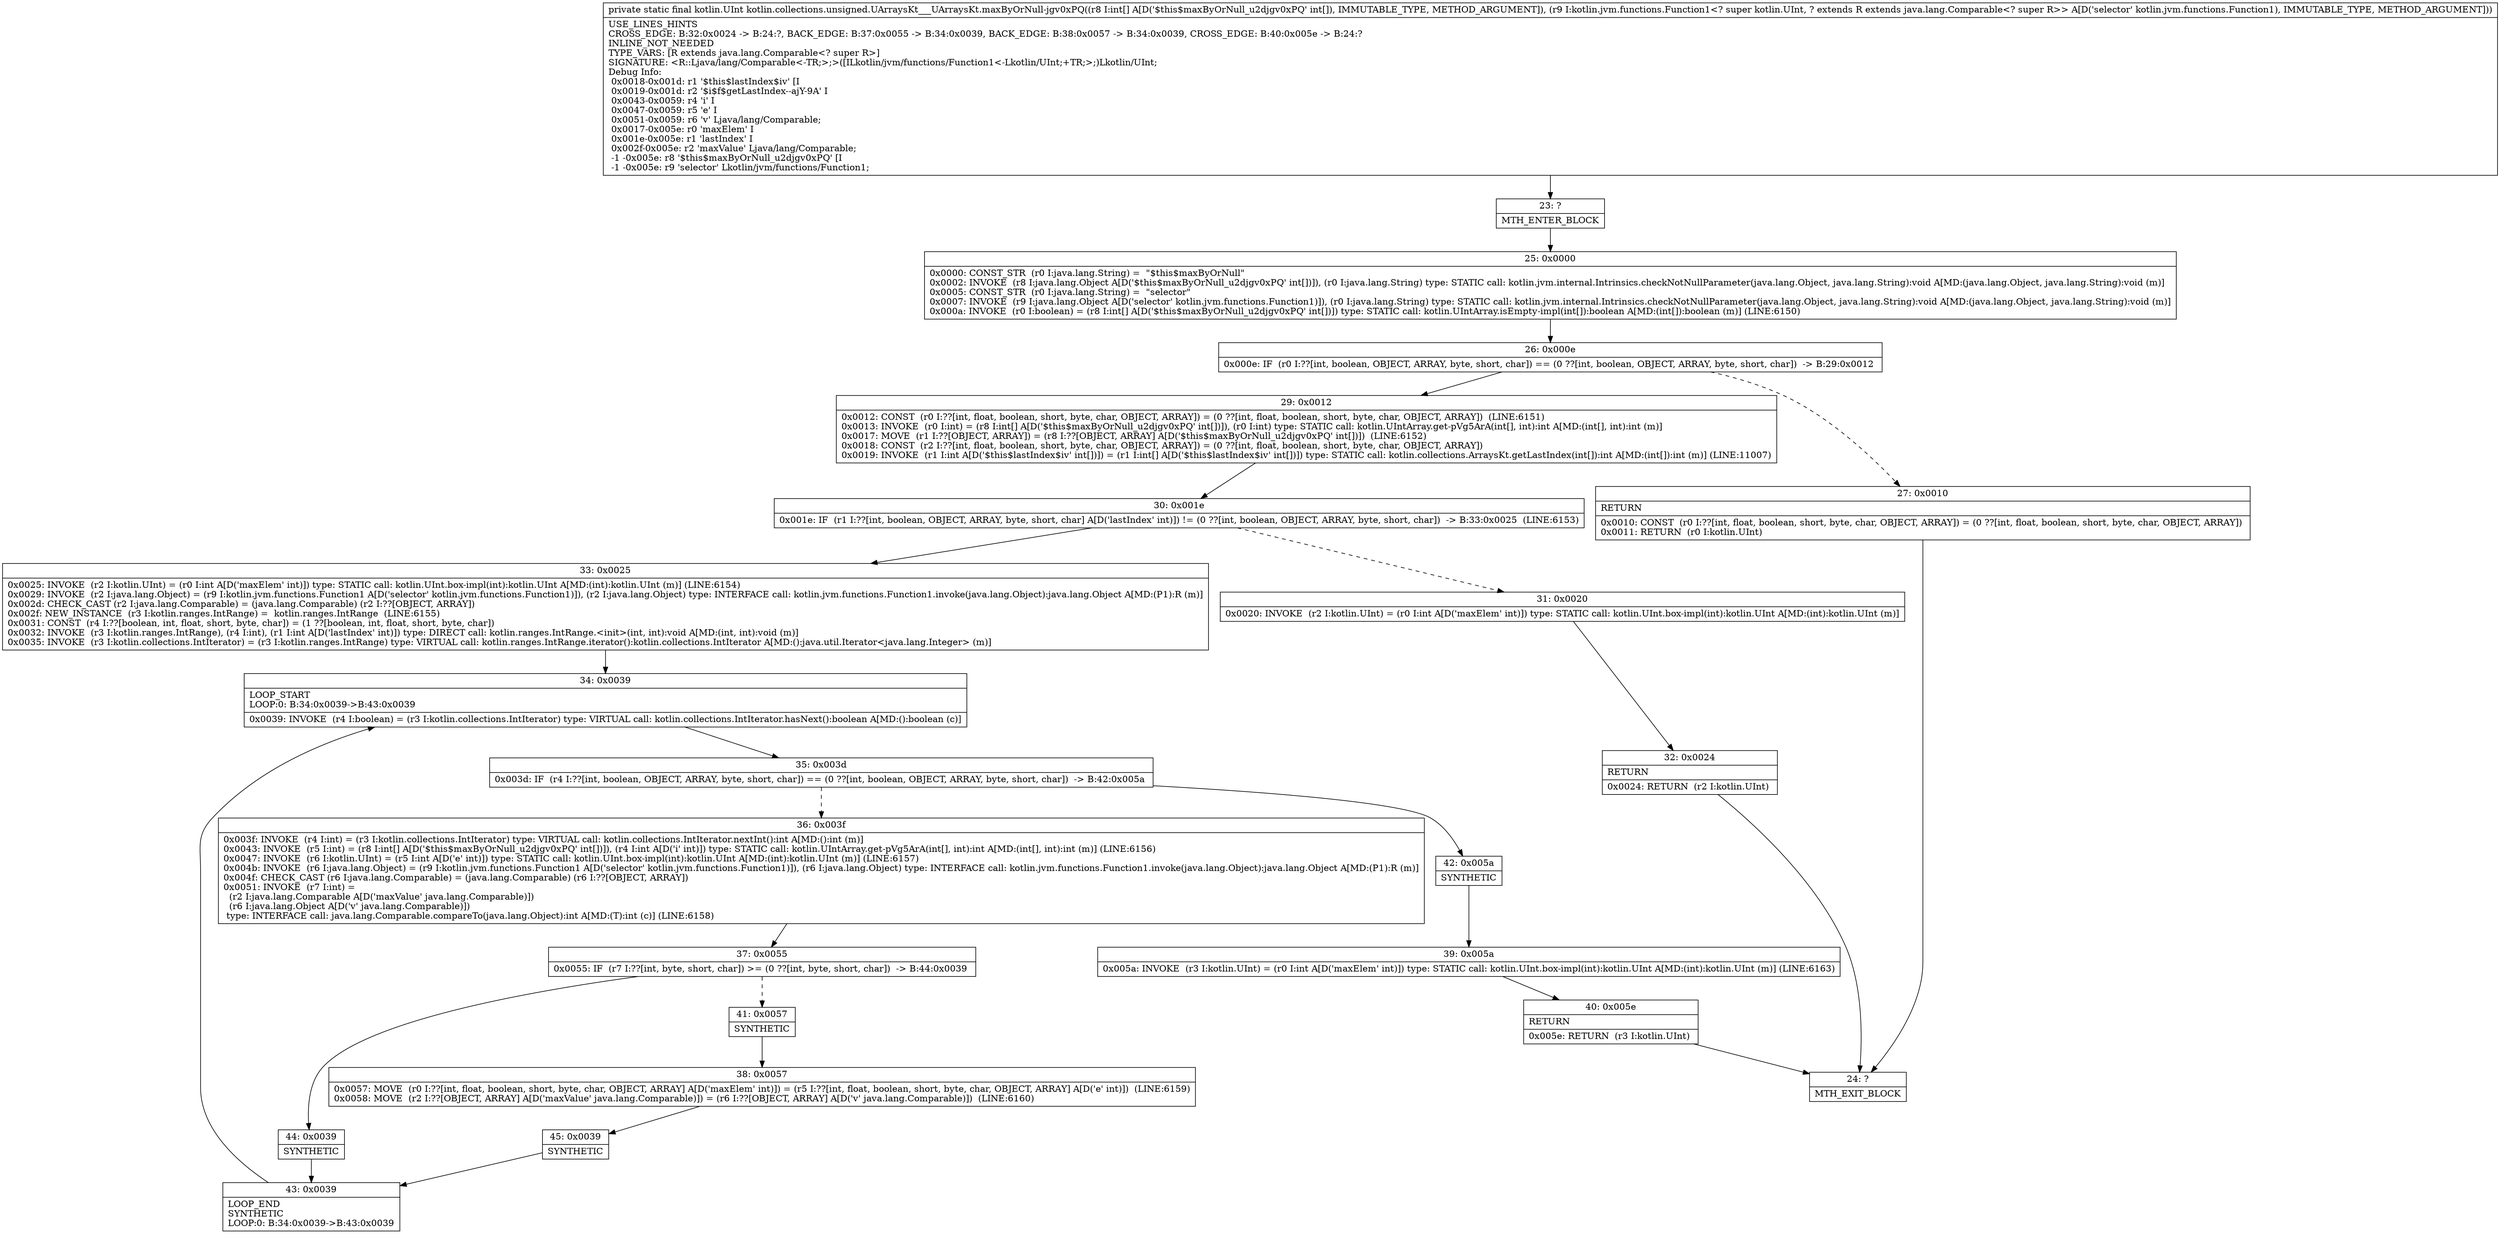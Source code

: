 digraph "CFG forkotlin.collections.unsigned.UArraysKt___UArraysKt.maxByOrNull\-jgv0xPQ([ILkotlin\/jvm\/functions\/Function1;)Lkotlin\/UInt;" {
Node_23 [shape=record,label="{23\:\ ?|MTH_ENTER_BLOCK\l}"];
Node_25 [shape=record,label="{25\:\ 0x0000|0x0000: CONST_STR  (r0 I:java.lang.String) =  \"$this$maxByOrNull\" \l0x0002: INVOKE  (r8 I:java.lang.Object A[D('$this$maxByOrNull_u2djgv0xPQ' int[])]), (r0 I:java.lang.String) type: STATIC call: kotlin.jvm.internal.Intrinsics.checkNotNullParameter(java.lang.Object, java.lang.String):void A[MD:(java.lang.Object, java.lang.String):void (m)]\l0x0005: CONST_STR  (r0 I:java.lang.String) =  \"selector\" \l0x0007: INVOKE  (r9 I:java.lang.Object A[D('selector' kotlin.jvm.functions.Function1)]), (r0 I:java.lang.String) type: STATIC call: kotlin.jvm.internal.Intrinsics.checkNotNullParameter(java.lang.Object, java.lang.String):void A[MD:(java.lang.Object, java.lang.String):void (m)]\l0x000a: INVOKE  (r0 I:boolean) = (r8 I:int[] A[D('$this$maxByOrNull_u2djgv0xPQ' int[])]) type: STATIC call: kotlin.UIntArray.isEmpty\-impl(int[]):boolean A[MD:(int[]):boolean (m)] (LINE:6150)\l}"];
Node_26 [shape=record,label="{26\:\ 0x000e|0x000e: IF  (r0 I:??[int, boolean, OBJECT, ARRAY, byte, short, char]) == (0 ??[int, boolean, OBJECT, ARRAY, byte, short, char])  \-\> B:29:0x0012 \l}"];
Node_27 [shape=record,label="{27\:\ 0x0010|RETURN\l|0x0010: CONST  (r0 I:??[int, float, boolean, short, byte, char, OBJECT, ARRAY]) = (0 ??[int, float, boolean, short, byte, char, OBJECT, ARRAY]) \l0x0011: RETURN  (r0 I:kotlin.UInt) \l}"];
Node_24 [shape=record,label="{24\:\ ?|MTH_EXIT_BLOCK\l}"];
Node_29 [shape=record,label="{29\:\ 0x0012|0x0012: CONST  (r0 I:??[int, float, boolean, short, byte, char, OBJECT, ARRAY]) = (0 ??[int, float, boolean, short, byte, char, OBJECT, ARRAY])  (LINE:6151)\l0x0013: INVOKE  (r0 I:int) = (r8 I:int[] A[D('$this$maxByOrNull_u2djgv0xPQ' int[])]), (r0 I:int) type: STATIC call: kotlin.UIntArray.get\-pVg5ArA(int[], int):int A[MD:(int[], int):int (m)]\l0x0017: MOVE  (r1 I:??[OBJECT, ARRAY]) = (r8 I:??[OBJECT, ARRAY] A[D('$this$maxByOrNull_u2djgv0xPQ' int[])])  (LINE:6152)\l0x0018: CONST  (r2 I:??[int, float, boolean, short, byte, char, OBJECT, ARRAY]) = (0 ??[int, float, boolean, short, byte, char, OBJECT, ARRAY]) \l0x0019: INVOKE  (r1 I:int A[D('$this$lastIndex$iv' int[])]) = (r1 I:int[] A[D('$this$lastIndex$iv' int[])]) type: STATIC call: kotlin.collections.ArraysKt.getLastIndex(int[]):int A[MD:(int[]):int (m)] (LINE:11007)\l}"];
Node_30 [shape=record,label="{30\:\ 0x001e|0x001e: IF  (r1 I:??[int, boolean, OBJECT, ARRAY, byte, short, char] A[D('lastIndex' int)]) != (0 ??[int, boolean, OBJECT, ARRAY, byte, short, char])  \-\> B:33:0x0025  (LINE:6153)\l}"];
Node_31 [shape=record,label="{31\:\ 0x0020|0x0020: INVOKE  (r2 I:kotlin.UInt) = (r0 I:int A[D('maxElem' int)]) type: STATIC call: kotlin.UInt.box\-impl(int):kotlin.UInt A[MD:(int):kotlin.UInt (m)]\l}"];
Node_32 [shape=record,label="{32\:\ 0x0024|RETURN\l|0x0024: RETURN  (r2 I:kotlin.UInt) \l}"];
Node_33 [shape=record,label="{33\:\ 0x0025|0x0025: INVOKE  (r2 I:kotlin.UInt) = (r0 I:int A[D('maxElem' int)]) type: STATIC call: kotlin.UInt.box\-impl(int):kotlin.UInt A[MD:(int):kotlin.UInt (m)] (LINE:6154)\l0x0029: INVOKE  (r2 I:java.lang.Object) = (r9 I:kotlin.jvm.functions.Function1 A[D('selector' kotlin.jvm.functions.Function1)]), (r2 I:java.lang.Object) type: INTERFACE call: kotlin.jvm.functions.Function1.invoke(java.lang.Object):java.lang.Object A[MD:(P1):R (m)]\l0x002d: CHECK_CAST (r2 I:java.lang.Comparable) = (java.lang.Comparable) (r2 I:??[OBJECT, ARRAY]) \l0x002f: NEW_INSTANCE  (r3 I:kotlin.ranges.IntRange) =  kotlin.ranges.IntRange  (LINE:6155)\l0x0031: CONST  (r4 I:??[boolean, int, float, short, byte, char]) = (1 ??[boolean, int, float, short, byte, char]) \l0x0032: INVOKE  (r3 I:kotlin.ranges.IntRange), (r4 I:int), (r1 I:int A[D('lastIndex' int)]) type: DIRECT call: kotlin.ranges.IntRange.\<init\>(int, int):void A[MD:(int, int):void (m)]\l0x0035: INVOKE  (r3 I:kotlin.collections.IntIterator) = (r3 I:kotlin.ranges.IntRange) type: VIRTUAL call: kotlin.ranges.IntRange.iterator():kotlin.collections.IntIterator A[MD:():java.util.Iterator\<java.lang.Integer\> (m)]\l}"];
Node_34 [shape=record,label="{34\:\ 0x0039|LOOP_START\lLOOP:0: B:34:0x0039\-\>B:43:0x0039\l|0x0039: INVOKE  (r4 I:boolean) = (r3 I:kotlin.collections.IntIterator) type: VIRTUAL call: kotlin.collections.IntIterator.hasNext():boolean A[MD:():boolean (c)]\l}"];
Node_35 [shape=record,label="{35\:\ 0x003d|0x003d: IF  (r4 I:??[int, boolean, OBJECT, ARRAY, byte, short, char]) == (0 ??[int, boolean, OBJECT, ARRAY, byte, short, char])  \-\> B:42:0x005a \l}"];
Node_36 [shape=record,label="{36\:\ 0x003f|0x003f: INVOKE  (r4 I:int) = (r3 I:kotlin.collections.IntIterator) type: VIRTUAL call: kotlin.collections.IntIterator.nextInt():int A[MD:():int (m)]\l0x0043: INVOKE  (r5 I:int) = (r8 I:int[] A[D('$this$maxByOrNull_u2djgv0xPQ' int[])]), (r4 I:int A[D('i' int)]) type: STATIC call: kotlin.UIntArray.get\-pVg5ArA(int[], int):int A[MD:(int[], int):int (m)] (LINE:6156)\l0x0047: INVOKE  (r6 I:kotlin.UInt) = (r5 I:int A[D('e' int)]) type: STATIC call: kotlin.UInt.box\-impl(int):kotlin.UInt A[MD:(int):kotlin.UInt (m)] (LINE:6157)\l0x004b: INVOKE  (r6 I:java.lang.Object) = (r9 I:kotlin.jvm.functions.Function1 A[D('selector' kotlin.jvm.functions.Function1)]), (r6 I:java.lang.Object) type: INTERFACE call: kotlin.jvm.functions.Function1.invoke(java.lang.Object):java.lang.Object A[MD:(P1):R (m)]\l0x004f: CHECK_CAST (r6 I:java.lang.Comparable) = (java.lang.Comparable) (r6 I:??[OBJECT, ARRAY]) \l0x0051: INVOKE  (r7 I:int) = \l  (r2 I:java.lang.Comparable A[D('maxValue' java.lang.Comparable)])\l  (r6 I:java.lang.Object A[D('v' java.lang.Comparable)])\l type: INTERFACE call: java.lang.Comparable.compareTo(java.lang.Object):int A[MD:(T):int (c)] (LINE:6158)\l}"];
Node_37 [shape=record,label="{37\:\ 0x0055|0x0055: IF  (r7 I:??[int, byte, short, char]) \>= (0 ??[int, byte, short, char])  \-\> B:44:0x0039 \l}"];
Node_41 [shape=record,label="{41\:\ 0x0057|SYNTHETIC\l}"];
Node_38 [shape=record,label="{38\:\ 0x0057|0x0057: MOVE  (r0 I:??[int, float, boolean, short, byte, char, OBJECT, ARRAY] A[D('maxElem' int)]) = (r5 I:??[int, float, boolean, short, byte, char, OBJECT, ARRAY] A[D('e' int)])  (LINE:6159)\l0x0058: MOVE  (r2 I:??[OBJECT, ARRAY] A[D('maxValue' java.lang.Comparable)]) = (r6 I:??[OBJECT, ARRAY] A[D('v' java.lang.Comparable)])  (LINE:6160)\l}"];
Node_45 [shape=record,label="{45\:\ 0x0039|SYNTHETIC\l}"];
Node_43 [shape=record,label="{43\:\ 0x0039|LOOP_END\lSYNTHETIC\lLOOP:0: B:34:0x0039\-\>B:43:0x0039\l}"];
Node_44 [shape=record,label="{44\:\ 0x0039|SYNTHETIC\l}"];
Node_42 [shape=record,label="{42\:\ 0x005a|SYNTHETIC\l}"];
Node_39 [shape=record,label="{39\:\ 0x005a|0x005a: INVOKE  (r3 I:kotlin.UInt) = (r0 I:int A[D('maxElem' int)]) type: STATIC call: kotlin.UInt.box\-impl(int):kotlin.UInt A[MD:(int):kotlin.UInt (m)] (LINE:6163)\l}"];
Node_40 [shape=record,label="{40\:\ 0x005e|RETURN\l|0x005e: RETURN  (r3 I:kotlin.UInt) \l}"];
MethodNode[shape=record,label="{private static final kotlin.UInt kotlin.collections.unsigned.UArraysKt___UArraysKt.maxByOrNull\-jgv0xPQ((r8 I:int[] A[D('$this$maxByOrNull_u2djgv0xPQ' int[]), IMMUTABLE_TYPE, METHOD_ARGUMENT]), (r9 I:kotlin.jvm.functions.Function1\<? super kotlin.UInt, ? extends R extends java.lang.Comparable\<? super R\>\> A[D('selector' kotlin.jvm.functions.Function1), IMMUTABLE_TYPE, METHOD_ARGUMENT]))  | USE_LINES_HINTS\lCROSS_EDGE: B:32:0x0024 \-\> B:24:?, BACK_EDGE: B:37:0x0055 \-\> B:34:0x0039, BACK_EDGE: B:38:0x0057 \-\> B:34:0x0039, CROSS_EDGE: B:40:0x005e \-\> B:24:?\lINLINE_NOT_NEEDED\lTYPE_VARS: [R extends java.lang.Comparable\<? super R\>]\lSIGNATURE: \<R::Ljava\/lang\/Comparable\<\-TR;\>;\>([ILkotlin\/jvm\/functions\/Function1\<\-Lkotlin\/UInt;+TR;\>;)Lkotlin\/UInt;\lDebug Info:\l  0x0018\-0x001d: r1 '$this$lastIndex$iv' [I\l  0x0019\-0x001d: r2 '$i$f$getLastIndex\-\-ajY\-9A' I\l  0x0043\-0x0059: r4 'i' I\l  0x0047\-0x0059: r5 'e' I\l  0x0051\-0x0059: r6 'v' Ljava\/lang\/Comparable;\l  0x0017\-0x005e: r0 'maxElem' I\l  0x001e\-0x005e: r1 'lastIndex' I\l  0x002f\-0x005e: r2 'maxValue' Ljava\/lang\/Comparable;\l  \-1 \-0x005e: r8 '$this$maxByOrNull_u2djgv0xPQ' [I\l  \-1 \-0x005e: r9 'selector' Lkotlin\/jvm\/functions\/Function1;\l}"];
MethodNode -> Node_23;Node_23 -> Node_25;
Node_25 -> Node_26;
Node_26 -> Node_27[style=dashed];
Node_26 -> Node_29;
Node_27 -> Node_24;
Node_29 -> Node_30;
Node_30 -> Node_31[style=dashed];
Node_30 -> Node_33;
Node_31 -> Node_32;
Node_32 -> Node_24;
Node_33 -> Node_34;
Node_34 -> Node_35;
Node_35 -> Node_36[style=dashed];
Node_35 -> Node_42;
Node_36 -> Node_37;
Node_37 -> Node_41[style=dashed];
Node_37 -> Node_44;
Node_41 -> Node_38;
Node_38 -> Node_45;
Node_45 -> Node_43;
Node_43 -> Node_34;
Node_44 -> Node_43;
Node_42 -> Node_39;
Node_39 -> Node_40;
Node_40 -> Node_24;
}

